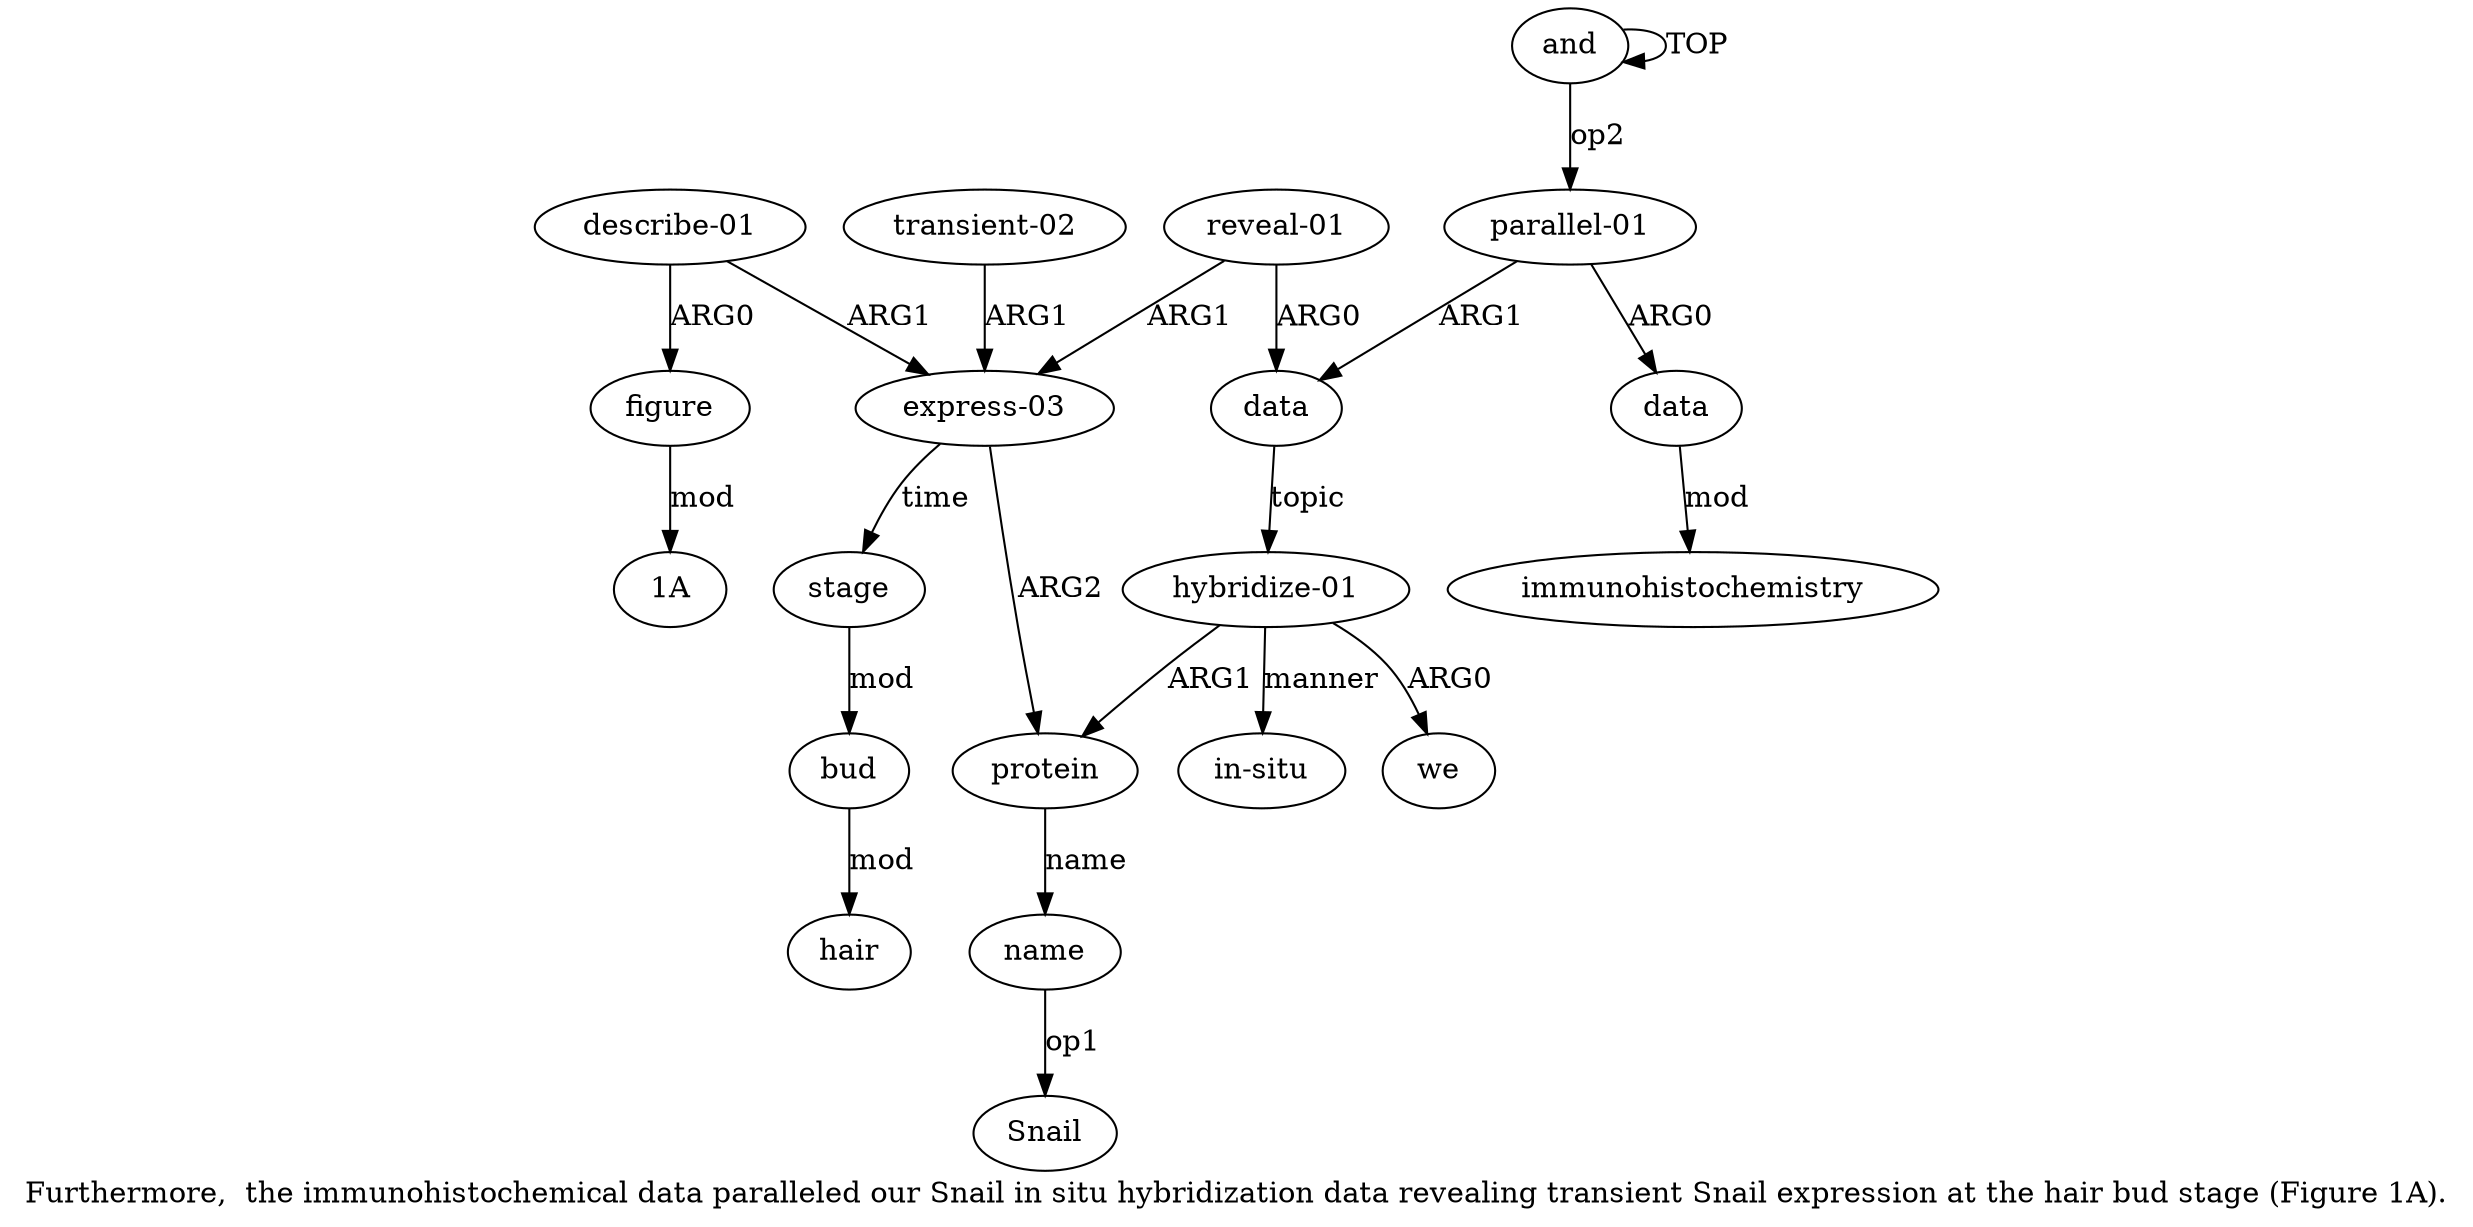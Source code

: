 digraph  {
	graph [label="Furthermore,  the immunohistochemical data paralleled our Snail in situ hybridization data revealing transient Snail expression \
at the hair bud stage (Figure 1A)."];
	node [label="\N"];
	a15	 [color=black,
		gold_ind=15,
		gold_label=hair,
		label=hair,
		test_ind=15,
		test_label=hair];
	a14	 [color=black,
		gold_ind=14,
		gold_label=bud,
		label=bud,
		test_ind=14,
		test_label=bud];
	a14 -> a15 [key=0,
	color=black,
	gold_label=mod,
	label=mod,
	test_label=mod];
a17 [color=black,
	gold_ind=17,
	gold_label=figure,
	label=figure,
	test_ind=17,
	test_label=figure];
"a17 1A" [color=black,
	gold_ind=-1,
	gold_label="1A",
	label="1A",
	test_ind=-1,
	test_label="1A"];
a17 -> "a17 1A" [key=0,
color=black,
gold_label=mod,
label=mod,
test_label=mod];
a16 [color=black,
gold_ind=16,
gold_label="describe-01",
label="describe-01",
test_ind=16,
test_label="describe-01"];
a16 -> a17 [key=0,
color=black,
gold_label=ARG0,
label=ARG0,
test_label=ARG0];
a11 [color=black,
gold_ind=11,
gold_label="express-03",
label="express-03",
test_ind=11,
test_label="express-03"];
a16 -> a11 [key=0,
color=black,
gold_label=ARG1,
label=ARG1,
test_label=ARG1];
a13 [color=black,
gold_ind=13,
gold_label=stage,
label=stage,
test_ind=13,
test_label=stage];
a11 -> a13 [key=0,
color=black,
gold_label=time,
label=time,
test_label=time];
a7 [color=black,
gold_ind=7,
gold_label=protein,
label=protein,
test_ind=7,
test_label=protein];
a11 -> a7 [key=0,
color=black,
gold_label=ARG2,
label=ARG2,
test_label=ARG2];
a10 [color=black,
gold_ind=10,
gold_label="reveal-01",
label="reveal-01",
test_ind=10,
test_label="reveal-01"];
a10 -> a11 [key=0,
color=black,
gold_label=ARG1,
label=ARG1,
test_label=ARG1];
a4 [color=black,
gold_ind=4,
gold_label=data,
label=data,
test_ind=4,
test_label=data];
a10 -> a4 [key=0,
color=black,
gold_label=ARG0,
label=ARG0,
test_label=ARG0];
a13 -> a14 [key=0,
color=black,
gold_label=mod,
label=mod,
test_label=mod];
a12 [color=black,
gold_ind=12,
gold_label="transient-02",
label="transient-02",
test_ind=12,
test_label="transient-02"];
a12 -> a11 [key=0,
color=black,
gold_label=ARG1,
label=ARG1,
test_label=ARG1];
a1 [color=black,
gold_ind=1,
gold_label="parallel-01",
label="parallel-01",
test_ind=1,
test_label="parallel-01"];
a2 [color=black,
gold_ind=2,
gold_label=data,
label=data,
test_ind=2,
test_label=data];
a1 -> a2 [key=0,
color=black,
gold_label=ARG0,
label=ARG0,
test_label=ARG0];
a1 -> a4 [key=0,
color=black,
gold_label=ARG1,
label=ARG1,
test_label=ARG1];
a0 [color=black,
gold_ind=0,
gold_label=and,
label=and,
test_ind=0,
test_label=and];
a0 -> a1 [key=0,
color=black,
gold_label=op2,
label=op2,
test_label=op2];
a0 -> a0 [key=0,
color=black,
gold_label=TOP,
label=TOP,
test_label=TOP];
a3 [color=black,
gold_ind=3,
gold_label=immunohistochemistry,
label=immunohistochemistry,
test_ind=3,
test_label=immunohistochemistry];
a2 -> a3 [key=0,
color=black,
gold_label=mod,
label=mod,
test_label=mod];
a5 [color=black,
gold_ind=5,
gold_label="hybridize-01",
label="hybridize-01",
test_ind=5,
test_label="hybridize-01"];
a5 -> a7 [key=0,
color=black,
gold_label=ARG1,
label=ARG1,
test_label=ARG1];
a6 [color=black,
gold_ind=6,
gold_label=we,
label=we,
test_ind=6,
test_label=we];
a5 -> a6 [key=0,
color=black,
gold_label=ARG0,
label=ARG0,
test_label=ARG0];
a9 [color=black,
gold_ind=9,
gold_label="in-situ",
label="in-situ",
test_ind=9,
test_label="in-situ"];
a5 -> a9 [key=0,
color=black,
gold_label=manner,
label=manner,
test_label=manner];
a4 -> a5 [key=0,
color=black,
gold_label=topic,
label=topic,
test_label=topic];
a8 [color=black,
gold_ind=8,
gold_label=name,
label=name,
test_ind=8,
test_label=name];
a7 -> a8 [key=0,
color=black,
gold_label=name,
label=name,
test_label=name];
"a8 Snail" [color=black,
gold_ind=-1,
gold_label=Snail,
label=Snail,
test_ind=-1,
test_label=Snail];
a8 -> "a8 Snail" [key=0,
color=black,
gold_label=op1,
label=op1,
test_label=op1];
}
